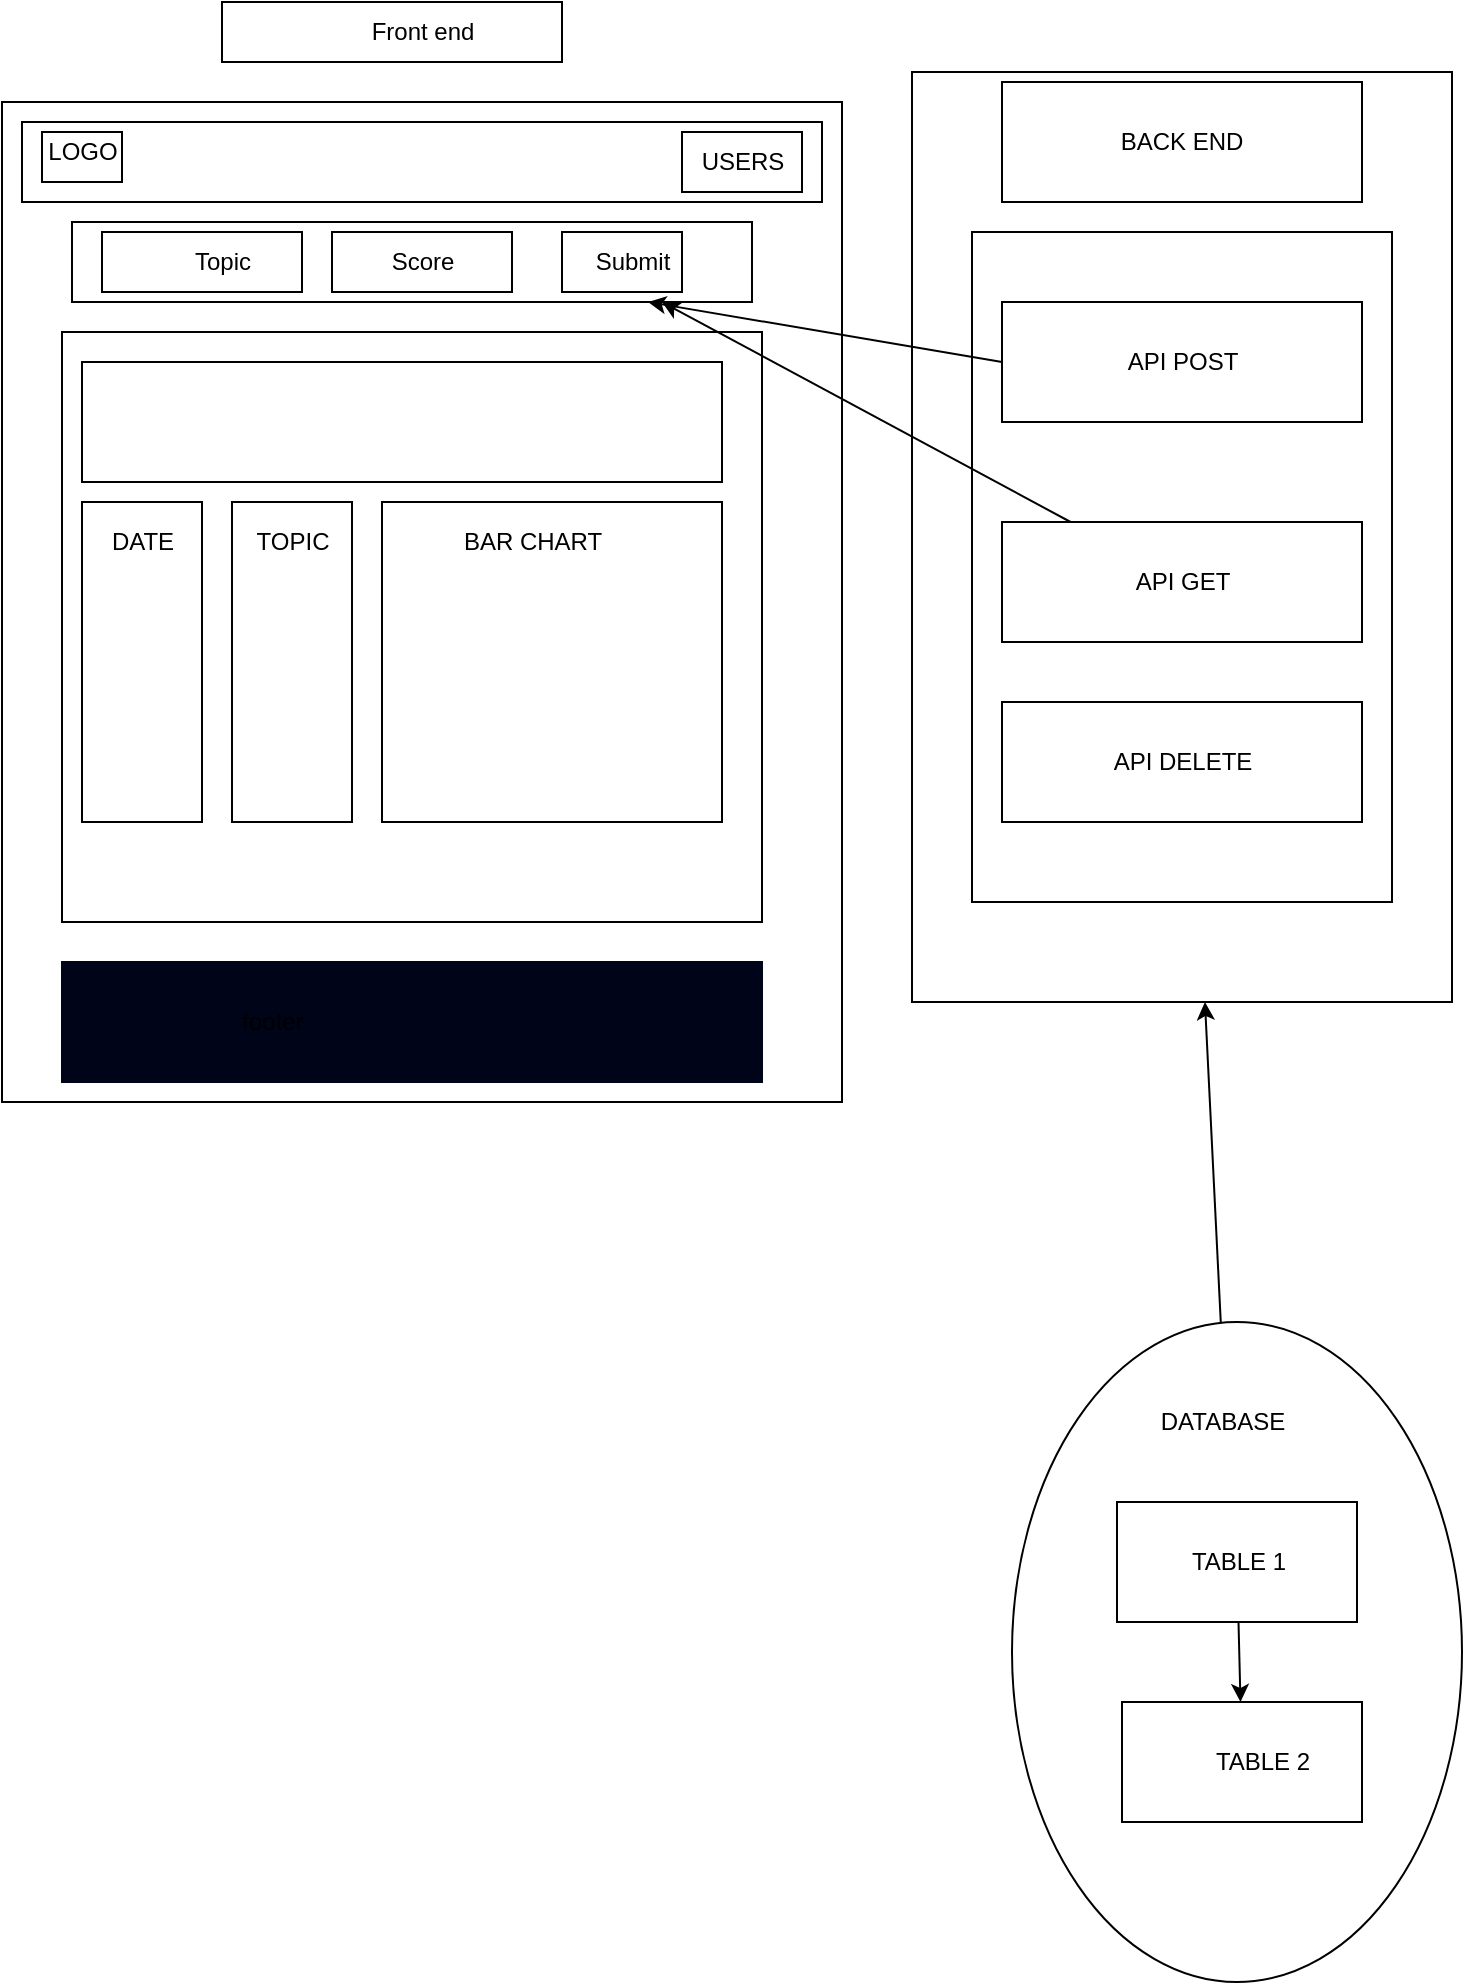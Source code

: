 <mxfile>
    <diagram id="oku8bpHkLw15mJyyDYEd" name="Page-1">
        <mxGraphModel dx="564" dy="422" grid="1" gridSize="10" guides="1" tooltips="1" connect="1" arrows="1" fold="1" page="1" pageScale="1" pageWidth="827" pageHeight="1169" math="0" shadow="0">
            <root>
                <mxCell id="0"/>
                <mxCell id="1" parent="0"/>
                <mxCell id="2" value="" style="whiteSpace=wrap;html=1;" vertex="1" parent="1">
                    <mxGeometry x="20" y="80" width="420" height="500" as="geometry"/>
                </mxCell>
                <mxCell id="3" value="" style="whiteSpace=wrap;html=1;" vertex="1" parent="1">
                    <mxGeometry x="130" y="30" width="170" height="30" as="geometry"/>
                </mxCell>
                <mxCell id="4" value="" style="whiteSpace=wrap;html=1;" vertex="1" parent="1">
                    <mxGeometry x="50" y="195" width="350" height="295" as="geometry"/>
                </mxCell>
                <mxCell id="5" value="" style="whiteSpace=wrap;html=1;" vertex="1" parent="1">
                    <mxGeometry x="55" y="140" width="340" height="40" as="geometry"/>
                </mxCell>
                <mxCell id="6" value="" style="whiteSpace=wrap;html=1;" vertex="1" parent="1">
                    <mxGeometry x="300" y="145" width="60" height="30" as="geometry"/>
                </mxCell>
                <mxCell id="7" value="" style="whiteSpace=wrap;html=1;" vertex="1" parent="1">
                    <mxGeometry x="185" y="145" width="90" height="30" as="geometry"/>
                </mxCell>
                <mxCell id="8" value="" style="whiteSpace=wrap;html=1;" vertex="1" parent="1">
                    <mxGeometry x="70" y="145" width="100" height="30" as="geometry"/>
                </mxCell>
                <mxCell id="9" value="Submit" style="text;html=1;resizable=0;autosize=1;align=center;verticalAlign=middle;points=[];fillColor=none;strokeColor=none;rounded=0;" vertex="1" parent="1">
                    <mxGeometry x="310" y="150" width="50" height="20" as="geometry"/>
                </mxCell>
                <mxCell id="10" value="Score" style="text;html=1;resizable=0;autosize=1;align=center;verticalAlign=middle;points=[];fillColor=none;strokeColor=none;rounded=0;" vertex="1" parent="1">
                    <mxGeometry x="205" y="150" width="50" height="20" as="geometry"/>
                </mxCell>
                <mxCell id="11" value="Topic" style="text;html=1;resizable=0;autosize=1;align=center;verticalAlign=middle;points=[];fillColor=none;strokeColor=none;rounded=0;" vertex="1" parent="1">
                    <mxGeometry x="110" y="150" width="40" height="20" as="geometry"/>
                </mxCell>
                <mxCell id="14" value="Front end" style="text;html=1;resizable=0;autosize=1;align=center;verticalAlign=middle;points=[];fillColor=none;strokeColor=none;rounded=0;" vertex="1" parent="1">
                    <mxGeometry x="195" y="35" width="70" height="20" as="geometry"/>
                </mxCell>
                <mxCell id="15" value="" style="whiteSpace=wrap;html=1;" vertex="1" parent="1">
                    <mxGeometry x="60" y="280" width="60" height="160" as="geometry"/>
                </mxCell>
                <mxCell id="16" value="" style="whiteSpace=wrap;html=1;" vertex="1" parent="1">
                    <mxGeometry x="135" y="280" width="60" height="160" as="geometry"/>
                </mxCell>
                <mxCell id="18" value="" style="whiteSpace=wrap;html=1;" vertex="1" parent="1">
                    <mxGeometry x="210" y="280" width="170" height="160" as="geometry"/>
                </mxCell>
                <mxCell id="19" value="" style="whiteSpace=wrap;html=1;" vertex="1" parent="1">
                    <mxGeometry x="60" y="210" width="320" height="60" as="geometry"/>
                </mxCell>
                <mxCell id="20" value="" style="whiteSpace=wrap;html=1;fillColor=#000419;fontColor=#ffffff;strokeColor=#000419;" vertex="1" parent="1">
                    <mxGeometry x="50" y="510" width="350" height="60" as="geometry"/>
                </mxCell>
                <mxCell id="21" value="footer" style="text;html=1;resizable=0;autosize=1;align=center;verticalAlign=middle;points=[];fillColor=none;strokeColor=none;rounded=0;" vertex="1" parent="1">
                    <mxGeometry x="130" y="530" width="50" height="20" as="geometry"/>
                </mxCell>
                <mxCell id="24" value="" style="whiteSpace=wrap;html=1;" vertex="1" parent="1">
                    <mxGeometry x="475" y="65" width="270" height="465" as="geometry"/>
                </mxCell>
                <mxCell id="25" value="" style="whiteSpace=wrap;html=1;" vertex="1" parent="1">
                    <mxGeometry x="505" y="145" width="210" height="335" as="geometry"/>
                </mxCell>
                <mxCell id="26" value="BACK END" style="whiteSpace=wrap;html=1;" vertex="1" parent="1">
                    <mxGeometry x="520" y="70" width="180" height="60" as="geometry"/>
                </mxCell>
                <mxCell id="48" style="edgeStyle=none;html=1;exitX=0;exitY=0.5;exitDx=0;exitDy=0;" edge="1" parent="1" source="27" target="5">
                    <mxGeometry relative="1" as="geometry"/>
                </mxCell>
                <mxCell id="27" value="" style="whiteSpace=wrap;html=1;" vertex="1" parent="1">
                    <mxGeometry x="520" y="180" width="180" height="60" as="geometry"/>
                </mxCell>
                <mxCell id="50" style="edgeStyle=none;html=1;" edge="1" parent="1" source="28">
                    <mxGeometry relative="1" as="geometry">
                        <mxPoint x="350" y="180" as="targetPoint"/>
                    </mxGeometry>
                </mxCell>
                <mxCell id="28" value="" style="whiteSpace=wrap;html=1;" vertex="1" parent="1">
                    <mxGeometry x="520" y="290" width="180" height="60" as="geometry"/>
                </mxCell>
                <mxCell id="30" value="" style="whiteSpace=wrap;html=1;" vertex="1" parent="1">
                    <mxGeometry x="520" y="380" width="180" height="60" as="geometry"/>
                </mxCell>
                <mxCell id="31" value="API POST" style="text;html=1;resizable=0;autosize=1;align=center;verticalAlign=middle;points=[];fillColor=none;strokeColor=none;rounded=0;" vertex="1" parent="1">
                    <mxGeometry x="575" y="200" width="70" height="20" as="geometry"/>
                </mxCell>
                <mxCell id="32" value="API GET" style="text;html=1;resizable=0;autosize=1;align=center;verticalAlign=middle;points=[];fillColor=none;strokeColor=none;rounded=0;" vertex="1" parent="1">
                    <mxGeometry x="580" y="310" width="60" height="20" as="geometry"/>
                </mxCell>
                <mxCell id="33" value="API DELETE" style="text;html=1;resizable=0;autosize=1;align=center;verticalAlign=middle;points=[];fillColor=none;strokeColor=none;rounded=0;" vertex="1" parent="1">
                    <mxGeometry x="570" y="400" width="80" height="20" as="geometry"/>
                </mxCell>
                <mxCell id="44" value="" style="edgeStyle=none;html=1;" edge="1" parent="1" source="36" target="24">
                    <mxGeometry relative="1" as="geometry"/>
                </mxCell>
                <mxCell id="36" value="" style="ellipse;whiteSpace=wrap;html=1;" vertex="1" parent="1">
                    <mxGeometry x="525" y="690" width="225" height="330" as="geometry"/>
                </mxCell>
                <mxCell id="37" value="DATABASE" style="text;html=1;resizable=0;autosize=1;align=center;verticalAlign=middle;points=[];fillColor=none;strokeColor=none;rounded=0;" vertex="1" parent="1">
                    <mxGeometry x="590" y="730" width="80" height="20" as="geometry"/>
                </mxCell>
                <mxCell id="38" value="" style="whiteSpace=wrap;html=1;" vertex="1" parent="1">
                    <mxGeometry x="580" y="880" width="120" height="60" as="geometry"/>
                </mxCell>
                <mxCell id="39" value="TABLE 1" style="text;html=1;resizable=0;autosize=1;align=center;verticalAlign=middle;points=[];fillColor=none;strokeColor=none;rounded=0;" vertex="1" parent="1">
                    <mxGeometry x="590" y="810" width="60" height="20" as="geometry"/>
                </mxCell>
                <mxCell id="42" value="" style="edgeStyle=none;html=1;" edge="1" parent="1" source="40" target="38">
                    <mxGeometry relative="1" as="geometry"/>
                </mxCell>
                <mxCell id="40" value="" style="whiteSpace=wrap;html=1;" vertex="1" parent="1">
                    <mxGeometry x="577.5" y="780" width="120" height="60" as="geometry"/>
                </mxCell>
                <mxCell id="41" value="TABLE 1" style="text;html=1;resizable=0;autosize=1;align=center;verticalAlign=middle;points=[];fillColor=none;strokeColor=none;rounded=0;" vertex="1" parent="1">
                    <mxGeometry x="607.5" y="800" width="60" height="20" as="geometry"/>
                </mxCell>
                <mxCell id="43" value="TABLE 2" style="text;html=1;resizable=0;autosize=1;align=center;verticalAlign=middle;points=[];fillColor=none;strokeColor=none;rounded=0;" vertex="1" parent="1">
                    <mxGeometry x="620" y="900" width="60" height="20" as="geometry"/>
                </mxCell>
                <mxCell id="51" value="TOPIC" style="text;html=1;resizable=0;autosize=1;align=center;verticalAlign=middle;points=[];fillColor=none;strokeColor=none;rounded=0;" vertex="1" parent="1">
                    <mxGeometry x="140" y="290" width="50" height="20" as="geometry"/>
                </mxCell>
                <mxCell id="52" value="DATE" style="text;html=1;resizable=0;autosize=1;align=center;verticalAlign=middle;points=[];fillColor=none;strokeColor=none;rounded=0;" vertex="1" parent="1">
                    <mxGeometry x="65" y="290" width="50" height="20" as="geometry"/>
                </mxCell>
                <mxCell id="53" value="BAR CHART" style="text;html=1;resizable=0;autosize=1;align=center;verticalAlign=middle;points=[];fillColor=none;strokeColor=none;rounded=0;" vertex="1" parent="1">
                    <mxGeometry x="245" y="290" width="80" height="20" as="geometry"/>
                </mxCell>
                <mxCell id="54" value="" style="whiteSpace=wrap;html=1;" vertex="1" parent="1">
                    <mxGeometry x="30" y="90" width="400" height="40" as="geometry"/>
                </mxCell>
                <mxCell id="55" value="" style="whiteSpace=wrap;html=1;" vertex="1" parent="1">
                    <mxGeometry x="360" y="95" width="60" height="30" as="geometry"/>
                </mxCell>
                <mxCell id="56" value="USERS" style="text;html=1;resizable=0;autosize=1;align=center;verticalAlign=middle;points=[];fillColor=none;strokeColor=none;rounded=0;" vertex="1" parent="1">
                    <mxGeometry x="360" y="100" width="60" height="20" as="geometry"/>
                </mxCell>
                <mxCell id="57" value="" style="whiteSpace=wrap;html=1;" vertex="1" parent="1">
                    <mxGeometry x="40" y="95" width="40" height="25" as="geometry"/>
                </mxCell>
                <mxCell id="58" value="LOGO" style="text;html=1;resizable=0;autosize=1;align=center;verticalAlign=middle;points=[];fillColor=none;strokeColor=none;rounded=0;" vertex="1" parent="1">
                    <mxGeometry x="35" y="95" width="50" height="20" as="geometry"/>
                </mxCell>
            </root>
        </mxGraphModel>
    </diagram>
</mxfile>